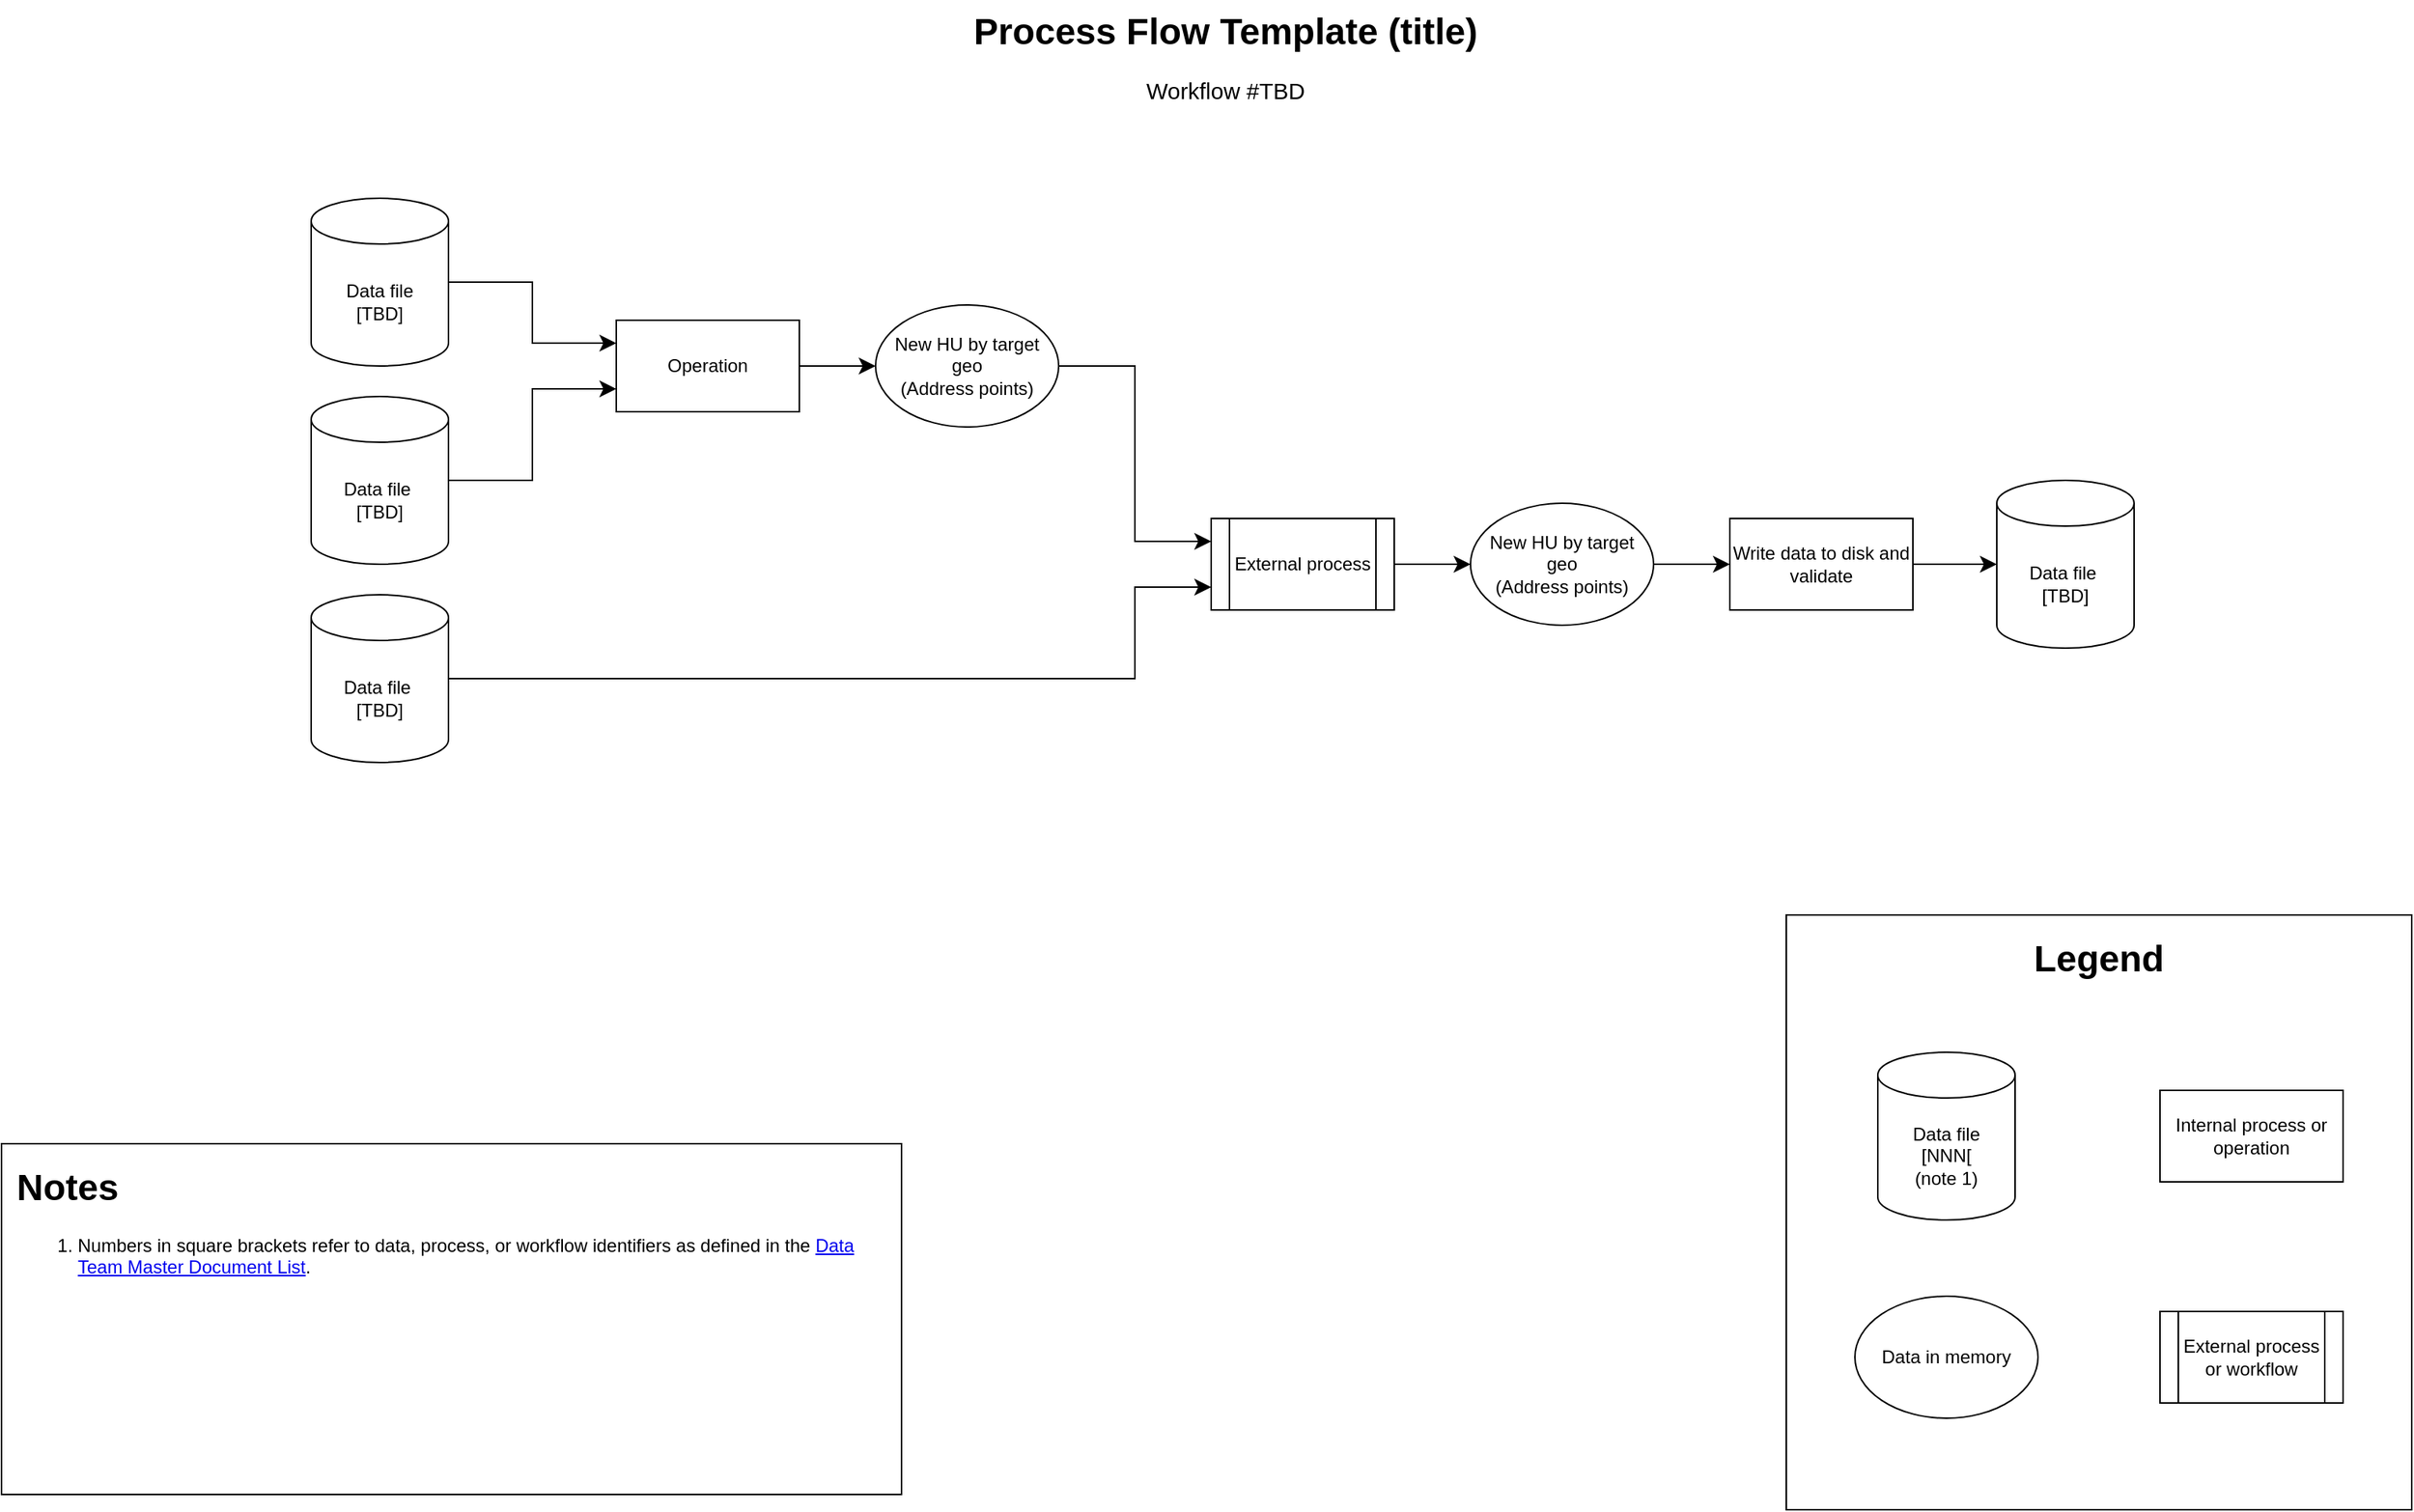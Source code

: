 <mxfile version="26.2.15">
  <diagram name="Page-1" id="r0Q452NSU152St6k87Gs">
    <mxGraphModel dx="1869" dy="1113" grid="1" gridSize="10" guides="1" tooltips="1" connect="1" arrows="1" fold="1" page="1" pageScale="1" pageWidth="1700" pageHeight="1100" math="0" shadow="0">
      <root>
        <mxCell id="0" />
        <mxCell id="1" parent="0" />
        <mxCell id="qjd0KvWOnQlyYGZiVKTH-1" value="Operation" style="rounded=0;whiteSpace=wrap;html=1;" vertex="1" parent="1">
          <mxGeometry x="453" y="250" width="120" height="60" as="geometry" />
        </mxCell>
        <mxCell id="qjd0KvWOnQlyYGZiVKTH-2" value="Data file&lt;div&gt;[TBD]&lt;/div&gt;" style="shape=cylinder3;whiteSpace=wrap;html=1;boundedLbl=1;backgroundOutline=1;size=15;" vertex="1" parent="1">
          <mxGeometry x="253" y="170" width="90" height="110" as="geometry" />
        </mxCell>
        <mxCell id="qjd0KvWOnQlyYGZiVKTH-3" value="New HU by target geo&lt;div&gt;(Address points)&lt;/div&gt;" style="ellipse;whiteSpace=wrap;html=1;" vertex="1" parent="1">
          <mxGeometry x="623" y="240" width="120" height="80" as="geometry" />
        </mxCell>
        <mxCell id="qjd0KvWOnQlyYGZiVKTH-4" value="&lt;h1 style=&quot;margin-top: 0px;&quot;&gt;Notes&lt;/h1&gt;&lt;ol&gt;&lt;li&gt;Numbers in square brackets refer to data, process, or workflow identifiers as defined in the &lt;a href=&quot;https://morpc1.sharepoint.com/:x:/s/GISteam/EfC4j3HhohZCrSZzxJdyt5cBFEqVD7zHick8ZW0INqgCYA?e=0WhrAI&quot;&gt;Data Team Master Document List&lt;/a&gt;.&lt;/li&gt;&lt;/ol&gt;&lt;p&gt;&lt;/p&gt;" style="text;html=1;whiteSpace=wrap;overflow=hidden;rounded=0;spacing=10;strokeColor=default;" vertex="1" parent="1">
          <mxGeometry x="50" y="790" width="590" height="230" as="geometry" />
        </mxCell>
        <mxCell id="qjd0KvWOnQlyYGZiVKTH-5" value="&lt;h1 style=&quot;margin-top: 0px;&quot;&gt;Process Flow Template (title)&lt;/h1&gt;&lt;div&gt;&lt;font style=&quot;font-size: 15px; line-height: 100%;&quot;&gt;Workflow #TBD&lt;/font&gt;&lt;/div&gt;&lt;p&gt;&lt;/p&gt;" style="text;html=1;whiteSpace=wrap;overflow=hidden;rounded=0;align=center;" vertex="1" parent="1">
          <mxGeometry x="555" y="40" width="595" height="80" as="geometry" />
        </mxCell>
        <mxCell id="qjd0KvWOnQlyYGZiVKTH-6" value="Data file&amp;nbsp;&lt;div&gt;&lt;span style=&quot;background-color: transparent; color: light-dark(rgb(0, 0, 0), rgb(255, 255, 255));&quot;&gt;[TBD]&lt;/span&gt;&lt;/div&gt;" style="shape=cylinder3;whiteSpace=wrap;html=1;boundedLbl=1;backgroundOutline=1;size=15;" vertex="1" parent="1">
          <mxGeometry x="253" y="300" width="90" height="110" as="geometry" />
        </mxCell>
        <mxCell id="qjd0KvWOnQlyYGZiVKTH-7" value="External process" style="shape=process;whiteSpace=wrap;html=1;backgroundOutline=1;" vertex="1" parent="1">
          <mxGeometry x="843" y="380" width="120" height="60" as="geometry" />
        </mxCell>
        <mxCell id="qjd0KvWOnQlyYGZiVKTH-8" value="New HU by target geo&lt;div&gt;(Address points)&lt;/div&gt;" style="ellipse;whiteSpace=wrap;html=1;" vertex="1" parent="1">
          <mxGeometry x="1013" y="370" width="120" height="80" as="geometry" />
        </mxCell>
        <mxCell id="qjd0KvWOnQlyYGZiVKTH-9" value="Write data to disk and validate" style="rounded=0;whiteSpace=wrap;html=1;" vertex="1" parent="1">
          <mxGeometry x="1183" y="380" width="120" height="60" as="geometry" />
        </mxCell>
        <mxCell id="qjd0KvWOnQlyYGZiVKTH-10" value="Data file&amp;nbsp;&lt;div&gt;&lt;span style=&quot;background-color: transparent; color: light-dark(rgb(0, 0, 0), rgb(255, 255, 255));&quot;&gt;[TBD]&lt;/span&gt;&lt;/div&gt;" style="shape=cylinder3;whiteSpace=wrap;html=1;boundedLbl=1;backgroundOutline=1;size=15;" vertex="1" parent="1">
          <mxGeometry x="253" y="430" width="90" height="110" as="geometry" />
        </mxCell>
        <mxCell id="qjd0KvWOnQlyYGZiVKTH-11" value="" style="edgeStyle=elbowEdgeStyle;elbow=horizontal;endArrow=classic;html=1;curved=0;rounded=0;endSize=8;startSize=8;exitX=1;exitY=0.5;exitDx=0;exitDy=0;exitPerimeter=0;entryX=0;entryY=0.25;entryDx=0;entryDy=0;" edge="1" parent="1" source="qjd0KvWOnQlyYGZiVKTH-2" target="qjd0KvWOnQlyYGZiVKTH-1">
          <mxGeometry width="50" height="50" relative="1" as="geometry">
            <mxPoint x="813" y="450" as="sourcePoint" />
            <mxPoint x="863" y="400" as="targetPoint" />
          </mxGeometry>
        </mxCell>
        <mxCell id="qjd0KvWOnQlyYGZiVKTH-12" value="" style="edgeStyle=elbowEdgeStyle;elbow=horizontal;endArrow=classic;html=1;curved=0;rounded=0;endSize=8;startSize=8;exitX=1;exitY=0.5;exitDx=0;exitDy=0;exitPerimeter=0;entryX=0;entryY=0.75;entryDx=0;entryDy=0;" edge="1" parent="1" source="qjd0KvWOnQlyYGZiVKTH-6" target="qjd0KvWOnQlyYGZiVKTH-1">
          <mxGeometry width="50" height="50" relative="1" as="geometry">
            <mxPoint x="353" y="235" as="sourcePoint" />
            <mxPoint x="433" y="340" as="targetPoint" />
          </mxGeometry>
        </mxCell>
        <mxCell id="qjd0KvWOnQlyYGZiVKTH-13" value="" style="edgeStyle=elbowEdgeStyle;elbow=vertical;endArrow=classic;html=1;curved=0;rounded=0;endSize=8;startSize=8;entryX=0;entryY=0.5;entryDx=0;entryDy=0;exitX=1;exitY=0.5;exitDx=0;exitDy=0;" edge="1" parent="1" source="qjd0KvWOnQlyYGZiVKTH-1" target="qjd0KvWOnQlyYGZiVKTH-3">
          <mxGeometry width="50" height="50" relative="1" as="geometry">
            <mxPoint x="613" y="410" as="sourcePoint" />
            <mxPoint x="463" y="305" as="targetPoint" />
          </mxGeometry>
        </mxCell>
        <mxCell id="qjd0KvWOnQlyYGZiVKTH-15" value="" style="edgeStyle=elbowEdgeStyle;elbow=horizontal;endArrow=classic;html=1;curved=0;rounded=0;endSize=8;startSize=8;exitX=1;exitY=0.5;exitDx=0;exitDy=0;exitPerimeter=0;entryX=0;entryY=0.75;entryDx=0;entryDy=0;" edge="1" parent="1" source="qjd0KvWOnQlyYGZiVKTH-10" target="qjd0KvWOnQlyYGZiVKTH-7">
          <mxGeometry width="50" height="50" relative="1" as="geometry">
            <mxPoint x="353" y="365" as="sourcePoint" />
            <mxPoint x="463" y="305" as="targetPoint" />
            <Array as="points">
              <mxPoint x="793" y="460" />
            </Array>
          </mxGeometry>
        </mxCell>
        <mxCell id="qjd0KvWOnQlyYGZiVKTH-16" value="" style="edgeStyle=elbowEdgeStyle;elbow=horizontal;endArrow=classic;html=1;curved=0;rounded=0;endSize=8;startSize=8;exitX=1;exitY=0.5;exitDx=0;exitDy=0;entryX=0;entryY=0.25;entryDx=0;entryDy=0;" edge="1" parent="1" source="qjd0KvWOnQlyYGZiVKTH-3" target="qjd0KvWOnQlyYGZiVKTH-7">
          <mxGeometry width="50" height="50" relative="1" as="geometry">
            <mxPoint x="353" y="495" as="sourcePoint" />
            <mxPoint x="813" y="435" as="targetPoint" />
          </mxGeometry>
        </mxCell>
        <mxCell id="qjd0KvWOnQlyYGZiVKTH-18" value="" style="edgeStyle=elbowEdgeStyle;elbow=horizontal;endArrow=classic;html=1;curved=0;rounded=0;endSize=8;startSize=8;exitX=1;exitY=0.5;exitDx=0;exitDy=0;entryX=0;entryY=0.5;entryDx=0;entryDy=0;" edge="1" parent="1" source="qjd0KvWOnQlyYGZiVKTH-7" target="qjd0KvWOnQlyYGZiVKTH-8">
          <mxGeometry width="50" height="50" relative="1" as="geometry">
            <mxPoint x="353" y="495" as="sourcePoint" />
            <mxPoint x="853" y="435" as="targetPoint" />
            <Array as="points">
              <mxPoint x="993" y="450" />
            </Array>
          </mxGeometry>
        </mxCell>
        <mxCell id="qjd0KvWOnQlyYGZiVKTH-19" value="" style="edgeStyle=elbowEdgeStyle;elbow=horizontal;endArrow=classic;html=1;curved=0;rounded=0;endSize=8;startSize=8;exitX=1;exitY=0.5;exitDx=0;exitDy=0;entryX=0;entryY=0.5;entryDx=0;entryDy=0;" edge="1" parent="1" source="qjd0KvWOnQlyYGZiVKTH-8" target="qjd0KvWOnQlyYGZiVKTH-9">
          <mxGeometry width="50" height="50" relative="1" as="geometry">
            <mxPoint x="973" y="420" as="sourcePoint" />
            <mxPoint x="1023" y="420" as="targetPoint" />
            <Array as="points">
              <mxPoint x="1163" y="430" />
            </Array>
          </mxGeometry>
        </mxCell>
        <mxCell id="qjd0KvWOnQlyYGZiVKTH-20" value="Data file&amp;nbsp;&lt;div&gt;&lt;span style=&quot;background-color: transparent; color: light-dark(rgb(0, 0, 0), rgb(255, 255, 255));&quot;&gt;[TBD]&lt;/span&gt;&lt;/div&gt;" style="shape=cylinder3;whiteSpace=wrap;html=1;boundedLbl=1;backgroundOutline=1;size=15;" vertex="1" parent="1">
          <mxGeometry x="1358" y="355" width="90" height="110" as="geometry" />
        </mxCell>
        <mxCell id="qjd0KvWOnQlyYGZiVKTH-21" value="" style="edgeStyle=elbowEdgeStyle;elbow=horizontal;endArrow=classic;html=1;curved=0;rounded=0;endSize=8;startSize=8;entryX=0;entryY=0.5;entryDx=0;entryDy=0;entryPerimeter=0;exitX=1;exitY=0.5;exitDx=0;exitDy=0;" edge="1" parent="1" source="qjd0KvWOnQlyYGZiVKTH-9" target="qjd0KvWOnQlyYGZiVKTH-20">
          <mxGeometry width="50" height="50" relative="1" as="geometry">
            <mxPoint x="1358" y="510" as="sourcePoint" />
            <mxPoint x="1193" y="420" as="targetPoint" />
            <Array as="points">
              <mxPoint x="1338" y="430" />
            </Array>
          </mxGeometry>
        </mxCell>
        <mxCell id="qjd0KvWOnQlyYGZiVKTH-22" value="&lt;h1 style=&quot;margin-top: 0px;&quot;&gt;Legend&lt;/h1&gt;&lt;p&gt;&lt;/p&gt;" style="text;html=1;whiteSpace=wrap;overflow=hidden;rounded=0;spacing=10;strokeColor=default;align=center;" vertex="1" parent="1">
          <mxGeometry x="1220" y="640" width="410" height="390" as="geometry" />
        </mxCell>
        <mxCell id="qjd0KvWOnQlyYGZiVKTH-23" value="Data file&lt;div&gt;[NNN[&lt;/div&gt;&lt;div&gt;(note 1)&lt;/div&gt;" style="shape=cylinder3;whiteSpace=wrap;html=1;boundedLbl=1;backgroundOutline=1;size=15;" vertex="1" parent="1">
          <mxGeometry x="1280" y="730" width="90" height="110" as="geometry" />
        </mxCell>
        <mxCell id="qjd0KvWOnQlyYGZiVKTH-25" value="Internal process or operation" style="rounded=0;whiteSpace=wrap;html=1;" vertex="1" parent="1">
          <mxGeometry x="1465" y="755" width="120" height="60" as="geometry" />
        </mxCell>
        <mxCell id="qjd0KvWOnQlyYGZiVKTH-27" value="External process or workflow" style="shape=process;whiteSpace=wrap;html=1;backgroundOutline=1;" vertex="1" parent="1">
          <mxGeometry x="1465" y="900" width="120" height="60" as="geometry" />
        </mxCell>
        <mxCell id="qjd0KvWOnQlyYGZiVKTH-28" value="Data in memory" style="ellipse;whiteSpace=wrap;html=1;" vertex="1" parent="1">
          <mxGeometry x="1265" y="890" width="120" height="80" as="geometry" />
        </mxCell>
      </root>
    </mxGraphModel>
  </diagram>
</mxfile>
